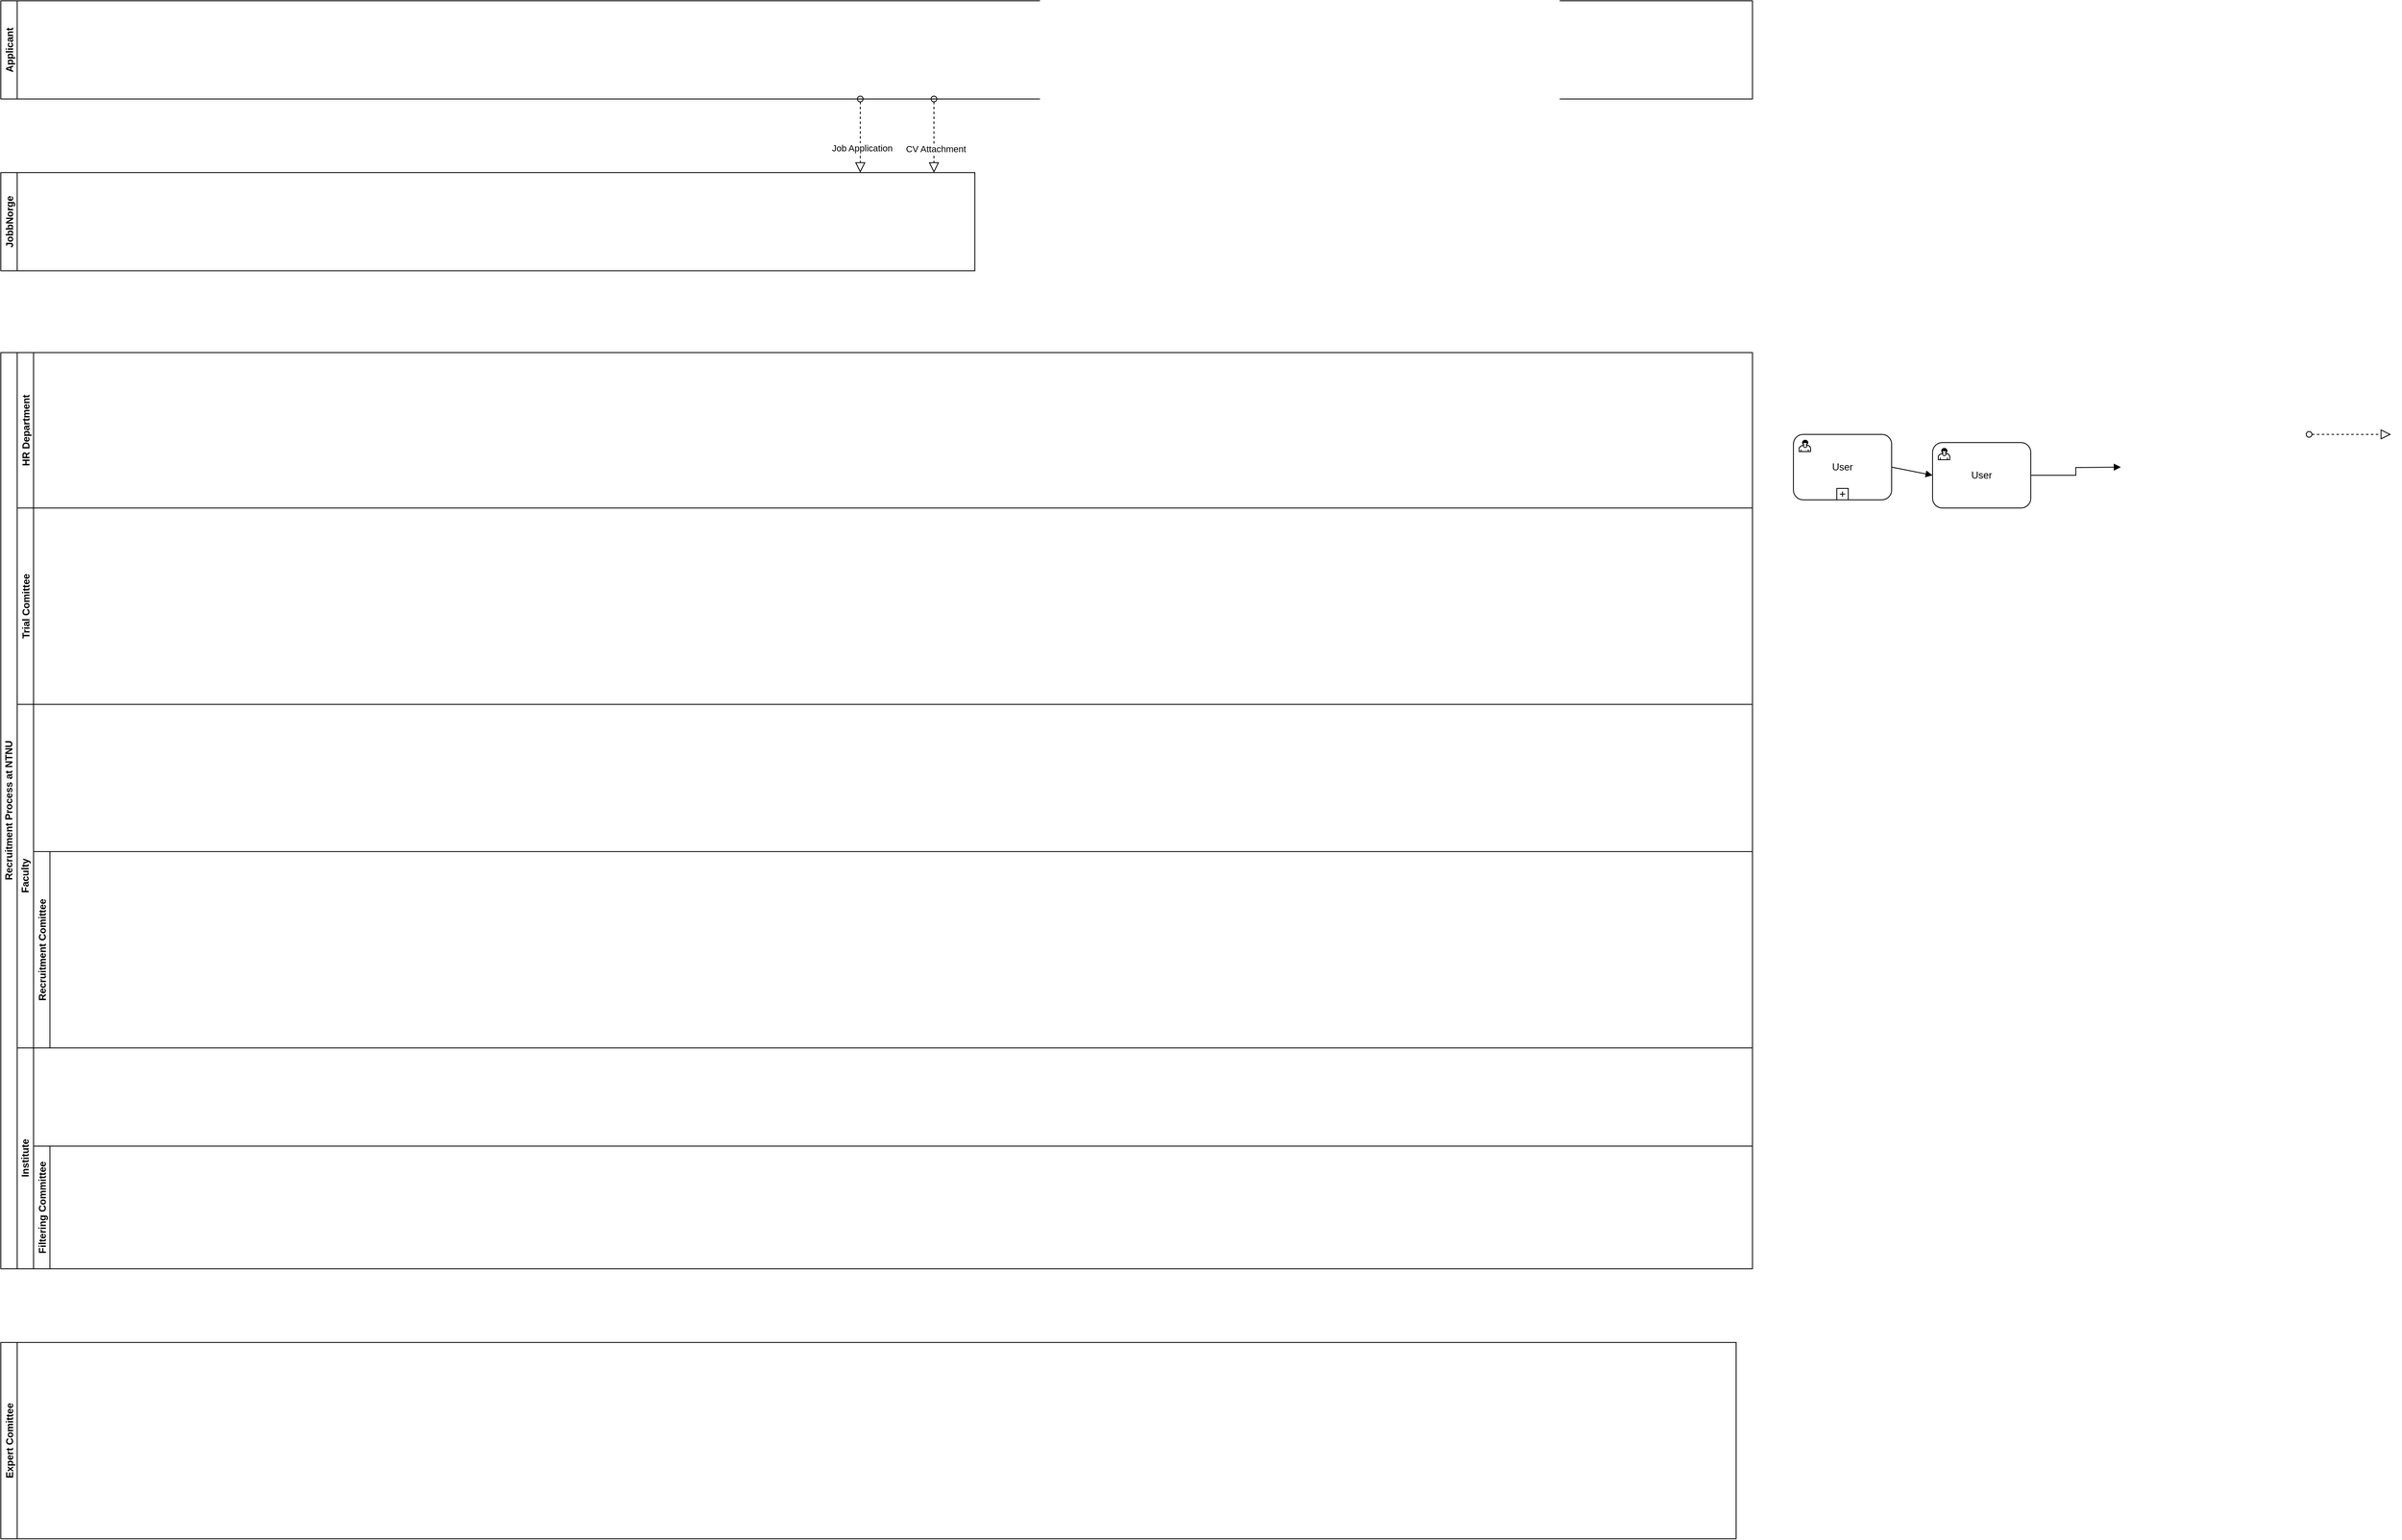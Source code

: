 <mxfile version="13.9.1" type="github">
  <diagram name="Page-1" id="2a216829-ef6e-dabb-86c1-c78162f3ba2b">
    <mxGraphModel dx="3245" dy="3067" grid="1" gridSize="10" guides="1" tooltips="1" connect="1" arrows="1" fold="1" page="1" pageScale="1" pageWidth="1654" pageHeight="1169" background="#ffffff" math="0" shadow="0">
      <root>
        <mxCell id="0" />
        <mxCell id="1" parent="0" />
        <mxCell id="eHfQy5FBiY7wrmqpAAzu-1" value="Recruitment Process at NTNU" style="swimlane;html=1;childLayout=stackLayout;resizeParent=1;resizeParentMax=0;horizontal=0;startSize=20;horizontalStack=0;" vertex="1" parent="1">
          <mxGeometry x="130" y="270" width="2140" height="1120" as="geometry" />
        </mxCell>
        <mxCell id="eHfQy5FBiY7wrmqpAAzu-23" value="HR Department" style="swimlane;startSize=20;horizontal=0;" vertex="1" parent="eHfQy5FBiY7wrmqpAAzu-1">
          <mxGeometry x="20" width="2120" height="190" as="geometry" />
        </mxCell>
        <mxCell id="eHfQy5FBiY7wrmqpAAzu-24" value="Trial Comittee" style="swimlane;startSize=20;horizontal=0;" vertex="1" parent="eHfQy5FBiY7wrmqpAAzu-1">
          <mxGeometry x="20" y="190" width="2120" height="240" as="geometry" />
        </mxCell>
        <mxCell id="eHfQy5FBiY7wrmqpAAzu-2" value="Faculty" style="swimlane;html=1;startSize=20;horizontal=0;" vertex="1" parent="eHfQy5FBiY7wrmqpAAzu-1">
          <mxGeometry x="20" y="430" width="2120" height="420" as="geometry" />
        </mxCell>
        <mxCell id="eHfQy5FBiY7wrmqpAAzu-19" value="Recruitment Comittee" style="swimlane;startSize=20;horizontal=0;" vertex="1" parent="eHfQy5FBiY7wrmqpAAzu-2">
          <mxGeometry x="20" y="180" width="2100" height="240" as="geometry" />
        </mxCell>
        <mxCell id="eHfQy5FBiY7wrmqpAAzu-4" value="Institute" style="swimlane;html=1;startSize=20;horizontal=0;" vertex="1" parent="eHfQy5FBiY7wrmqpAAzu-1">
          <mxGeometry x="20" y="850" width="2120" height="270" as="geometry" />
        </mxCell>
        <mxCell id="eHfQy5FBiY7wrmqpAAzu-18" value="Filtering Committee" style="swimlane;startSize=20;horizontal=0;" vertex="1" parent="eHfQy5FBiY7wrmqpAAzu-4">
          <mxGeometry x="20" y="120" width="2100" height="150" as="geometry" />
        </mxCell>
        <mxCell id="eHfQy5FBiY7wrmqpAAzu-5" value="User" style="html=1;whiteSpace=wrap;rounded=1;dropTarget=0;" vertex="1" parent="1">
          <mxGeometry x="2320" y="370" width="120" height="80" as="geometry" />
        </mxCell>
        <mxCell id="eHfQy5FBiY7wrmqpAAzu-6" value="" style="html=1;shape=mxgraph.bpmn.user_task;outlineConnect=0;" vertex="1" parent="eHfQy5FBiY7wrmqpAAzu-5">
          <mxGeometry width="14" height="14" relative="1" as="geometry">
            <mxPoint x="7" y="7" as="offset" />
          </mxGeometry>
        </mxCell>
        <mxCell id="eHfQy5FBiY7wrmqpAAzu-7" value="" style="html=1;shape=plus;outlineConnect=0;" vertex="1" parent="eHfQy5FBiY7wrmqpAAzu-5">
          <mxGeometry x="0.5" y="1" width="14" height="14" relative="1" as="geometry">
            <mxPoint x="-7" y="-14" as="offset" />
          </mxGeometry>
        </mxCell>
        <mxCell id="eHfQy5FBiY7wrmqpAAzu-12" style="edgeStyle=orthogonalEdgeStyle;rounded=0;orthogonalLoop=1;jettySize=auto;html=1;endArrow=block;endFill=1;" edge="1" parent="1" source="eHfQy5FBiY7wrmqpAAzu-8">
          <mxGeometry relative="1" as="geometry">
            <mxPoint x="2720" y="410" as="targetPoint" />
          </mxGeometry>
        </mxCell>
        <mxCell id="eHfQy5FBiY7wrmqpAAzu-8" value="User" style="html=1;whiteSpace=wrap;rounded=1;dropTarget=0;" vertex="1" parent="1">
          <mxGeometry x="2490" y="380" width="120" height="80" as="geometry" />
        </mxCell>
        <mxCell id="eHfQy5FBiY7wrmqpAAzu-9" value="" style="html=1;shape=mxgraph.bpmn.user_task;outlineConnect=0;" vertex="1" parent="eHfQy5FBiY7wrmqpAAzu-8">
          <mxGeometry width="14" height="14" relative="1" as="geometry">
            <mxPoint x="7" y="7" as="offset" />
          </mxGeometry>
        </mxCell>
        <mxCell id="eHfQy5FBiY7wrmqpAAzu-11" value="" style="endArrow=block;endFill=1;endSize=6;html=1;exitX=1;exitY=0.5;exitDx=0;exitDy=0;entryX=0;entryY=0.5;entryDx=0;entryDy=0;" edge="1" parent="1" source="eHfQy5FBiY7wrmqpAAzu-5" target="eHfQy5FBiY7wrmqpAAzu-8">
          <mxGeometry width="100" relative="1" as="geometry">
            <mxPoint x="850" y="530" as="sourcePoint" />
            <mxPoint x="950" y="530" as="targetPoint" />
          </mxGeometry>
        </mxCell>
        <mxCell id="eHfQy5FBiY7wrmqpAAzu-14" value="" style="startArrow=oval;startFill=0;startSize=7;endArrow=block;endFill=0;endSize=10;dashed=1;html=1;" edge="1" parent="1">
          <mxGeometry width="100" relative="1" as="geometry">
            <mxPoint x="2950" y="370" as="sourcePoint" />
            <mxPoint x="3050" y="370" as="targetPoint" />
          </mxGeometry>
        </mxCell>
        <mxCell id="eHfQy5FBiY7wrmqpAAzu-15" value="JobbNorge" style="swimlane;startSize=20;horizontal=0;" vertex="1" parent="1">
          <mxGeometry x="130" y="50" width="1190" height="120" as="geometry" />
        </mxCell>
        <mxCell id="eHfQy5FBiY7wrmqpAAzu-25" value="Applicant" style="swimlane;startSize=20;horizontal=0;" vertex="1" parent="1">
          <mxGeometry x="130" y="-160" width="2140" height="120" as="geometry" />
        </mxCell>
        <mxCell id="eHfQy5FBiY7wrmqpAAzu-26" value="" style="startArrow=oval;startFill=0;startSize=7;endArrow=block;endFill=0;endSize=10;dashed=1;html=1;" edge="1" parent="1">
          <mxGeometry width="100" relative="1" as="geometry">
            <mxPoint x="1180" y="-40" as="sourcePoint" />
            <mxPoint x="1180" y="50" as="targetPoint" />
          </mxGeometry>
        </mxCell>
        <mxCell id="eHfQy5FBiY7wrmqpAAzu-27" value="Job Application" style="edgeLabel;html=1;align=center;verticalAlign=middle;resizable=0;points=[];" vertex="1" connectable="0" parent="eHfQy5FBiY7wrmqpAAzu-26">
          <mxGeometry x="-0.58" y="2" relative="1" as="geometry">
            <mxPoint y="41.18" as="offset" />
          </mxGeometry>
        </mxCell>
        <mxCell id="eHfQy5FBiY7wrmqpAAzu-28" value="" style="startArrow=oval;startFill=0;startSize=7;endArrow=block;endFill=0;endSize=10;dashed=1;html=1;" edge="1" parent="1">
          <mxGeometry width="100" relative="1" as="geometry">
            <mxPoint x="1270" y="-40" as="sourcePoint" />
            <mxPoint x="1270" y="50" as="targetPoint" />
          </mxGeometry>
        </mxCell>
        <mxCell id="eHfQy5FBiY7wrmqpAAzu-29" value="CV Attachment" style="edgeLabel;html=1;align=center;verticalAlign=middle;resizable=0;points=[];" vertex="1" connectable="0" parent="eHfQy5FBiY7wrmqpAAzu-28">
          <mxGeometry x="-0.58" y="2" relative="1" as="geometry">
            <mxPoint y="42" as="offset" />
          </mxGeometry>
        </mxCell>
        <mxCell id="eHfQy5FBiY7wrmqpAAzu-20" value="Expert Comittee" style="swimlane;startSize=20;horizontal=0;" vertex="1" parent="1">
          <mxGeometry x="130" y="1480" width="2120" height="240" as="geometry" />
        </mxCell>
      </root>
    </mxGraphModel>
  </diagram>
</mxfile>
